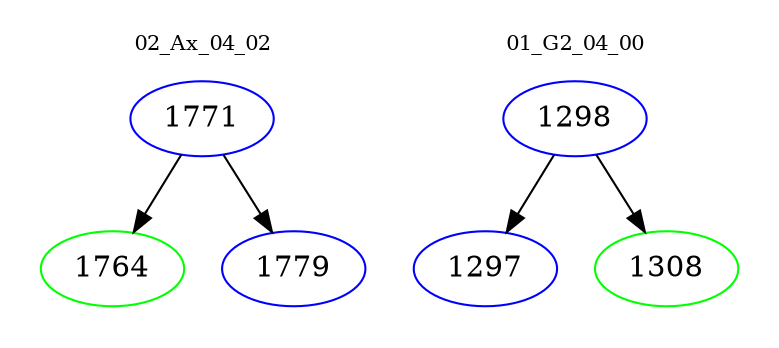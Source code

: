 digraph{
subgraph cluster_0 {
color = white
label = "02_Ax_04_02";
fontsize=10;
T0_1771 [label="1771", color="blue"]
T0_1771 -> T0_1764 [color="black"]
T0_1764 [label="1764", color="green"]
T0_1771 -> T0_1779 [color="black"]
T0_1779 [label="1779", color="blue"]
}
subgraph cluster_1 {
color = white
label = "01_G2_04_00";
fontsize=10;
T1_1298 [label="1298", color="blue"]
T1_1298 -> T1_1297 [color="black"]
T1_1297 [label="1297", color="blue"]
T1_1298 -> T1_1308 [color="black"]
T1_1308 [label="1308", color="green"]
}
}
